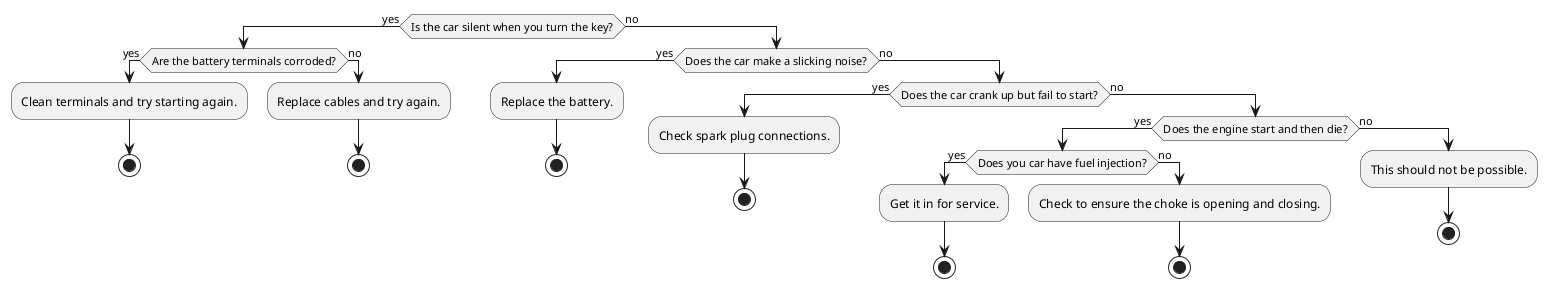 https://plantuml.com/sequence-diagram

@startuml
if (Is the car silent when you turn the key?) then (yes)
    if (Are the battery terminals corroded?) then (yes)
        :Clean terminals and try starting again.;
        stop
    else (no)
        :Replace cables and try again.;
        stop
    endif
else (no)
    if (Does the car make a slicking noise?) then (yes)
        :Replace the battery.;
        stop
    else (no)
        if (Does the car crank up but fail to start?) then (yes)
            :Check spark plug connections.;
            stop
        else (no)
            if (Does the engine start and then die?) then (yes)
                if (Does you car have fuel injection?) then (yes)
                    :Get it in for service.;
                    stop
                else (no)
                    :Check to ensure the choke is opening and closing.;
                    stop
                endif
            else (no)
                :This should not be possible.;
                stop
            endif
        endif
    endif
endif

@enduml